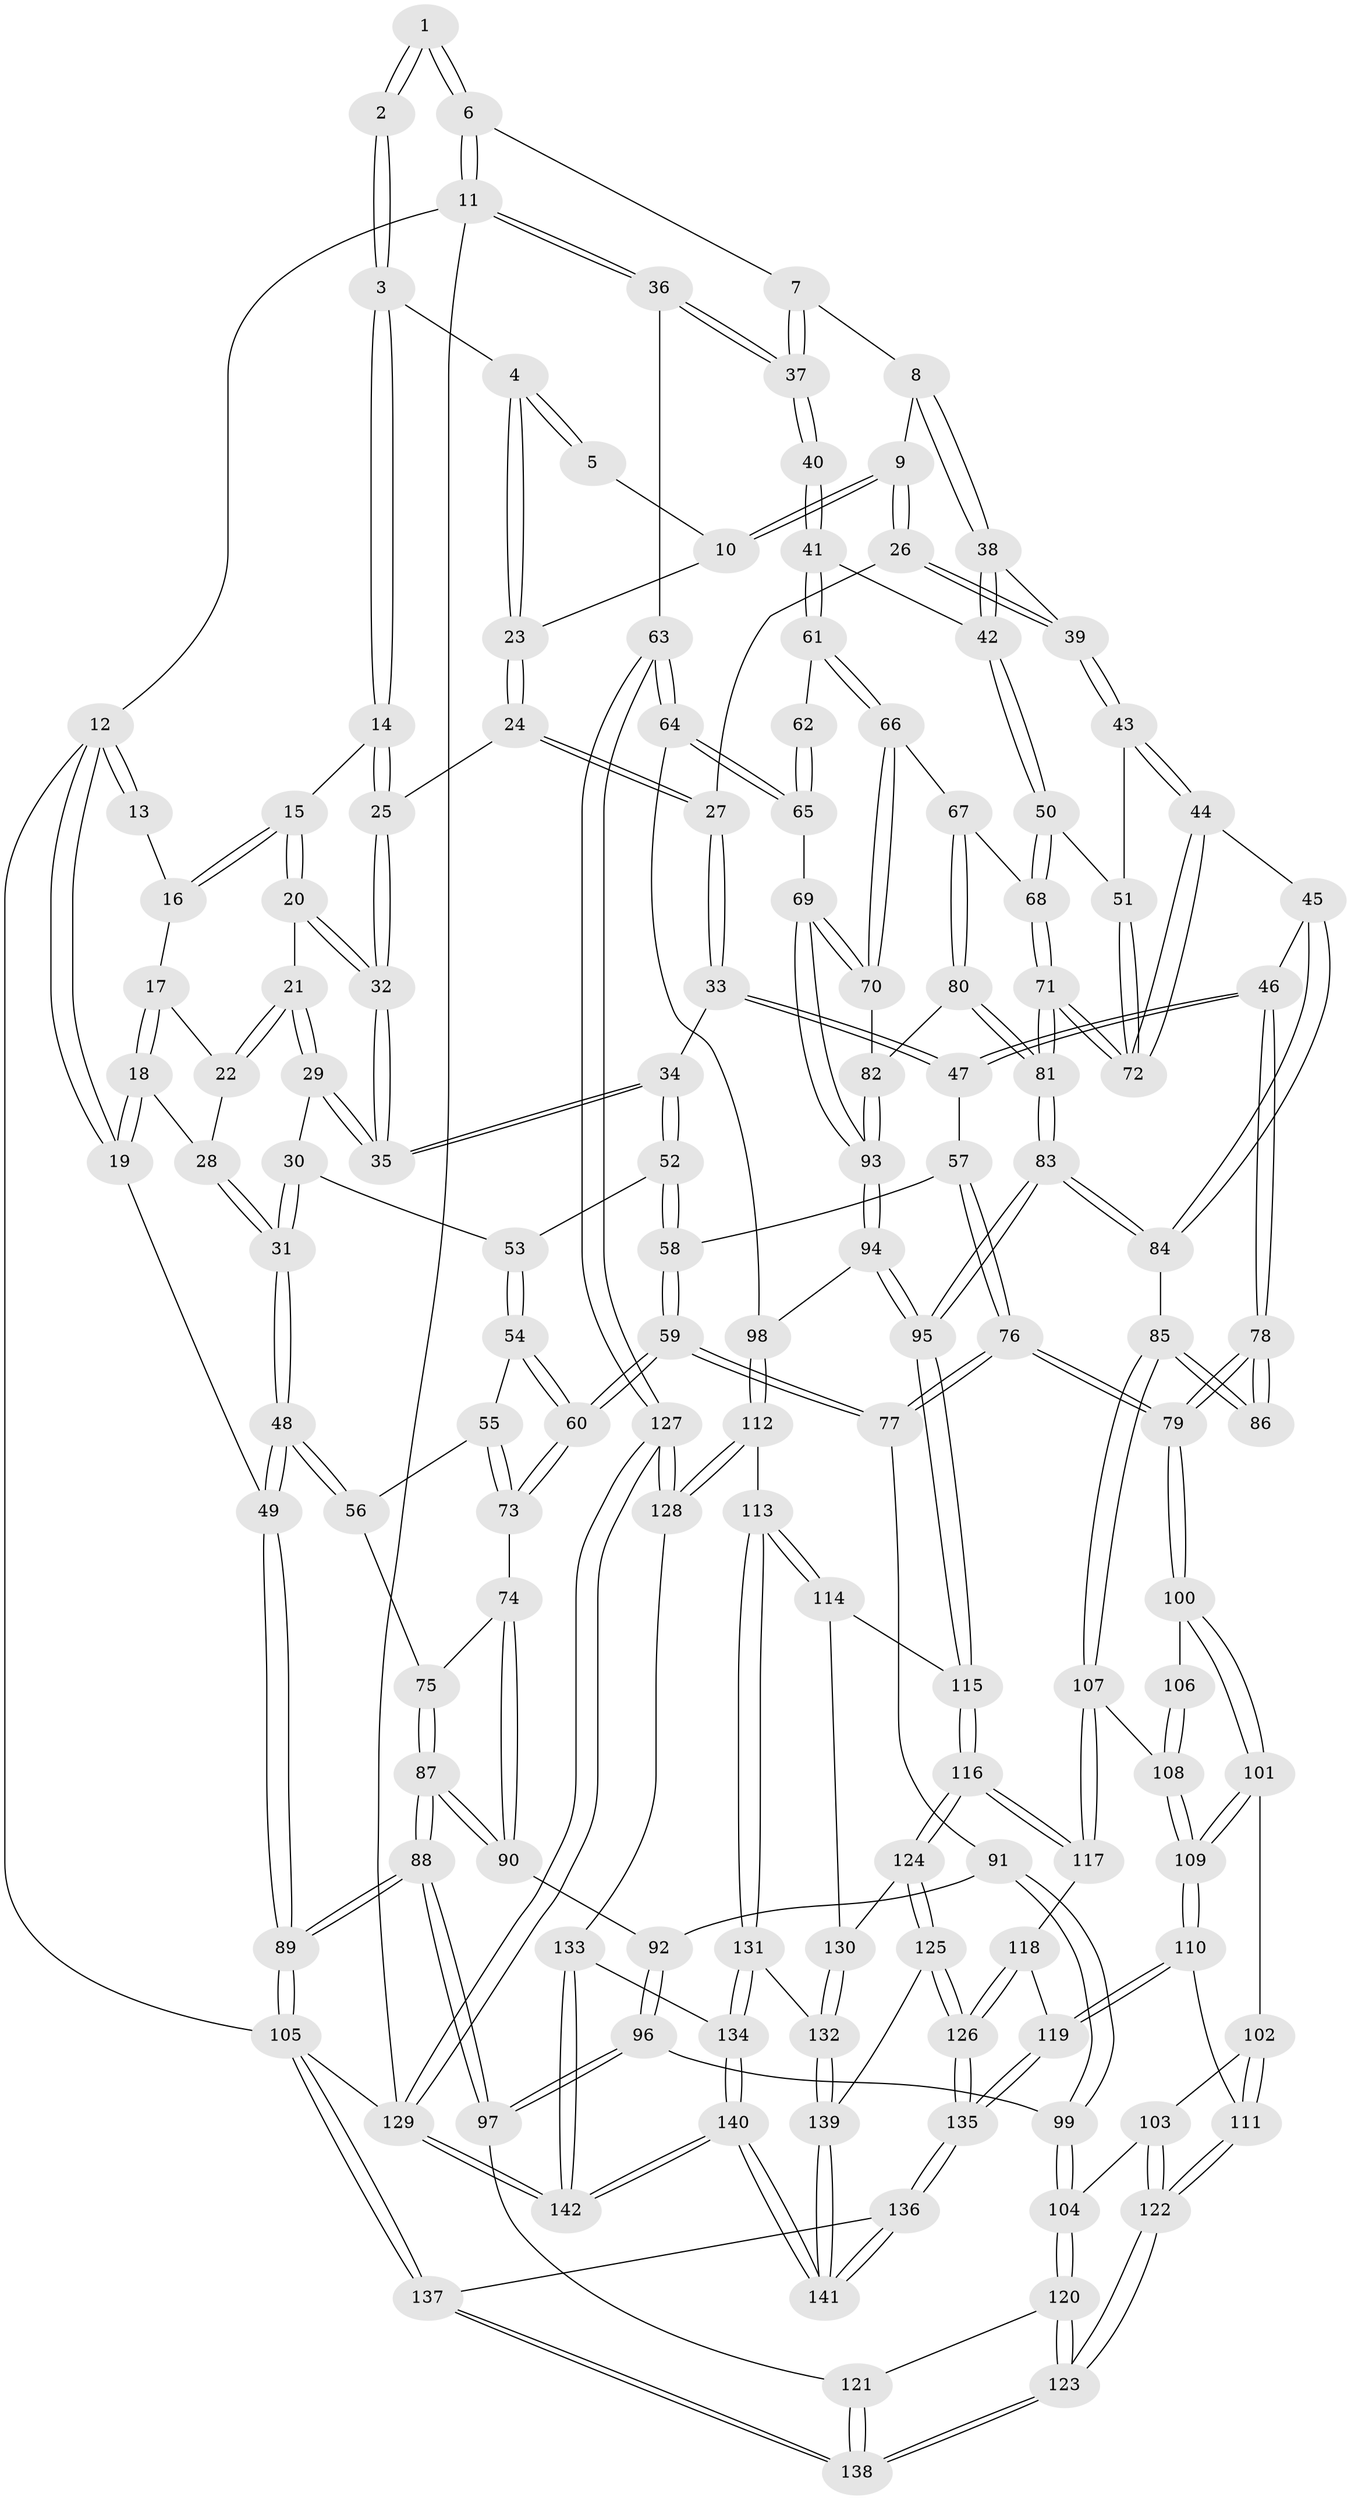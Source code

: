 // coarse degree distribution, {4: 0.3838383838383838, 6: 0.06060606060606061, 2: 0.010101010101010102, 5: 0.42424242424242425, 3: 0.12121212121212122}
// Generated by graph-tools (version 1.1) at 2025/52/02/27/25 19:52:42]
// undirected, 142 vertices, 352 edges
graph export_dot {
graph [start="1"]
  node [color=gray90,style=filled];
  1 [pos="+0.5113130582637583+0"];
  2 [pos="+0.24479441166149216+0"];
  3 [pos="+0.2507728780613453+0"];
  4 [pos="+0.43108662028184075+0.0787140333987256"];
  5 [pos="+0.4925647383699029+0.02371233200838739"];
  6 [pos="+0.7601616584644127+0"];
  7 [pos="+0.7559846723454542+0.00460899604158056"];
  8 [pos="+0.7484312410836736+0.03351138192602844"];
  9 [pos="+0.5763807838241631+0.0905287940851952"];
  10 [pos="+0.5446275895881024+0.07553046505865293"];
  11 [pos="+1+0"];
  12 [pos="+0+0"];
  13 [pos="+0+0"];
  14 [pos="+0.2395299907957667+0.0019220522243951798"];
  15 [pos="+0.17579745498835678+0.10793803041653965"];
  16 [pos="+0.09315332541265453+0.08109017387070777"];
  17 [pos="+0.08003514829062477+0.0865988938468436"];
  18 [pos="+0+0"];
  19 [pos="+0+0"];
  20 [pos="+0.17003276499550254+0.13012606620877315"];
  21 [pos="+0.13955499512650807+0.1610799720334566"];
  22 [pos="+0.06671824102467522+0.13222220635352042"];
  23 [pos="+0.43201189800755974+0.09207193956364068"];
  24 [pos="+0.4237873884680848+0.13394608691426202"];
  25 [pos="+0.3319255721865115+0.14497608189164418"];
  26 [pos="+0.4952442521049859+0.18897758071033668"];
  27 [pos="+0.46731227541205533+0.18160365562472675"];
  28 [pos="+0.06034500220832106+0.13244546593418666"];
  29 [pos="+0.12407542105572503+0.20729651657662732"];
  30 [pos="+0.10380255081710996+0.24521732709241728"];
  31 [pos="+0.0006756892297443959+0.28111283396086956"];
  32 [pos="+0.2903789060837326+0.23955222435336518"];
  33 [pos="+0.38564556198153804+0.2742287709168118"];
  34 [pos="+0.29112763710551615+0.24805766085215322"];
  35 [pos="+0.2905034102967464+0.2438872876864393"];
  36 [pos="+1+0.16143818545076916"];
  37 [pos="+1+0.1678108718267941"];
  38 [pos="+0.756239173901927+0.10664907060674941"];
  39 [pos="+0.5376115489125322+0.2434017496277374"];
  40 [pos="+1+0.21333331784534307"];
  41 [pos="+0.8092522022606831+0.21888704287531985"];
  42 [pos="+0.7916228539512623+0.2121838504018861"];
  43 [pos="+0.5500283689272616+0.30955464869929483"];
  44 [pos="+0.5498944175949927+0.3098335324466804"];
  45 [pos="+0.5104802561907821+0.350752560954185"];
  46 [pos="+0.49754841462897137+0.3569242353776802"];
  47 [pos="+0.4221115765950986+0.33485267476771735"];
  48 [pos="+0+0.29974684104304417"];
  49 [pos="+0+0.29951347366205305"];
  50 [pos="+0.7801542007886152+0.23112799219642988"];
  51 [pos="+0.7215893494556339+0.28430123824644044"];
  52 [pos="+0.2802484731426099+0.2655809311639589"];
  53 [pos="+0.14823940405649474+0.27687022678947276"];
  54 [pos="+0.16508886628303407+0.3430874912469372"];
  55 [pos="+0.08349918621742969+0.35967605228954524"];
  56 [pos="+0.04455508016717929+0.3626545497459391"];
  57 [pos="+0.3567950715664889+0.390480625034703"];
  58 [pos="+0.2695638231522479+0.3451308834989536"];
  59 [pos="+0.22395481844739112+0.39130776502789943"];
  60 [pos="+0.20590177539761817+0.3892518464462241"];
  61 [pos="+0.8898312729496963+0.3278272253159376"];
  62 [pos="+0.9593481221545207+0.33520166058690243"];
  63 [pos="+1+0.4869159130566958"];
  64 [pos="+1+0.4868819455147194"];
  65 [pos="+1+0.44266555157664234"];
  66 [pos="+0.8927663903639372+0.3731077476381401"];
  67 [pos="+0.8400014271896816+0.41037366488506255"];
  68 [pos="+0.8054829984845342+0.3877338851923216"];
  69 [pos="+0.9952356359561748+0.44447146608655547"];
  70 [pos="+0.9273909192611327+0.41311886371039375"];
  71 [pos="+0.6896040850106768+0.504075198841124"];
  72 [pos="+0.683490622434441+0.44824444011905656"];
  73 [pos="+0.18708365316267636+0.3995333208972556"];
  74 [pos="+0.15990345986553114+0.4178625598014741"];
  75 [pos="+0.07124088666859107+0.401871823496275"];
  76 [pos="+0.36507314642915667+0.4958249066145864"];
  77 [pos="+0.25593002535960113+0.4775466317720996"];
  78 [pos="+0.47401010755830014+0.4349286834648992"];
  79 [pos="+0.38084217963876865+0.510440406022315"];
  80 [pos="+0.8474610217169123+0.4413579207867391"];
  81 [pos="+0.6878655102265663+0.5167052413986049"];
  82 [pos="+0.8575012244313613+0.44963140142435887"];
  83 [pos="+0.682408489615236+0.5340229614597684"];
  84 [pos="+0.6545617485437711+0.539546111101122"];
  85 [pos="+0.6363985126729012+0.5479890458952494"];
  86 [pos="+0.5613717324321397+0.519862304755763"];
  87 [pos="+0.07824042063459616+0.49638490884454"];
  88 [pos="+0+0.6548819767362825"];
  89 [pos="+0+0.6686617777734282"];
  90 [pos="+0.13622602333631056+0.48263529417319667"];
  91 [pos="+0.2417207692365108+0.4940134765630937"];
  92 [pos="+0.17790861835925464+0.5090211242623107"];
  93 [pos="+0.8827053220791318+0.5159197596408988"];
  94 [pos="+0.8630727919477509+0.5603992404934783"];
  95 [pos="+0.7179484362106603+0.5639514393486769"];
  96 [pos="+0.14443058417602567+0.6227194625902036"];
  97 [pos="+0.003027557075531767+0.6671721694745653"];
  98 [pos="+0.8953915029187103+0.5927428771347301"];
  99 [pos="+0.23992948000496256+0.6285412314719362"];
  100 [pos="+0.3846155231781895+0.5258177971181118"];
  101 [pos="+0.3799099197323673+0.5543272739105435"];
  102 [pos="+0.3371058631561831+0.5996766713971435"];
  103 [pos="+0.2798431278321785+0.6364679325298184"];
  104 [pos="+0.2583841821547088+0.6395296069713517"];
  105 [pos="+0+1"];
  106 [pos="+0.45140859454987414+0.5364170398524652"];
  107 [pos="+0.5913857026795591+0.6029339595041525"];
  108 [pos="+0.5303084934188219+0.6177447781344422"];
  109 [pos="+0.46142187782460836+0.6530412558933265"];
  110 [pos="+0.44493857323555996+0.7244388072695513"];
  111 [pos="+0.4170479324050393+0.7331384833471845"];
  112 [pos="+0.9196640410526775+0.6913883057331587"];
  113 [pos="+0.8370954589671689+0.7283712734365436"];
  114 [pos="+0.7799040606538719+0.6947218850958262"];
  115 [pos="+0.7407550159774171+0.6608863308311136"];
  116 [pos="+0.6634947191092243+0.7619167608000248"];
  117 [pos="+0.590288323479738+0.640017686320712"];
  118 [pos="+0.5684835556078274+0.6918504184552734"];
  119 [pos="+0.47081330109680736+0.7413940002390974"];
  120 [pos="+0.24355900717508217+0.7439204545322811"];
  121 [pos="+0.0768326226138224+0.7306553188954963"];
  122 [pos="+0.38369892599835975+0.7519352642180277"];
  123 [pos="+0.3022239361075951+0.8654805992077892"];
  124 [pos="+0.6595250971427167+0.7761135302369866"];
  125 [pos="+0.6367245383785025+0.8179129946177824"];
  126 [pos="+0.6040421527124383+0.826915405473619"];
  127 [pos="+1+0.78506516018605"];
  128 [pos="+1+0.7521224385879012"];
  129 [pos="+1+1"];
  130 [pos="+0.7443668255623099+0.7722077868308969"];
  131 [pos="+0.8207515081990832+0.8268234619024062"];
  132 [pos="+0.8085985925412135+0.82681085731334"];
  133 [pos="+0.903478836358274+0.8363834079823547"];
  134 [pos="+0.8458818285801791+0.8601435701533988"];
  135 [pos="+0.5575952081370824+0.8536294110362065"];
  136 [pos="+0.44642273592134535+1"];
  137 [pos="+0.2764236487056242+1"];
  138 [pos="+0.27290214346528924+1"];
  139 [pos="+0.693668476087201+0.8525291905491055"];
  140 [pos="+0.8747501889788535+1"];
  141 [pos="+0.8176198429354966+1"];
  142 [pos="+1+1"];
  1 -- 2;
  1 -- 2;
  1 -- 6;
  1 -- 6;
  2 -- 3;
  2 -- 3;
  3 -- 4;
  3 -- 14;
  3 -- 14;
  4 -- 5;
  4 -- 5;
  4 -- 23;
  4 -- 23;
  5 -- 10;
  6 -- 7;
  6 -- 11;
  6 -- 11;
  7 -- 8;
  7 -- 37;
  7 -- 37;
  8 -- 9;
  8 -- 38;
  8 -- 38;
  9 -- 10;
  9 -- 10;
  9 -- 26;
  9 -- 26;
  10 -- 23;
  11 -- 12;
  11 -- 36;
  11 -- 36;
  11 -- 129;
  12 -- 13;
  12 -- 13;
  12 -- 19;
  12 -- 19;
  12 -- 105;
  13 -- 16;
  14 -- 15;
  14 -- 25;
  14 -- 25;
  15 -- 16;
  15 -- 16;
  15 -- 20;
  15 -- 20;
  16 -- 17;
  17 -- 18;
  17 -- 18;
  17 -- 22;
  18 -- 19;
  18 -- 19;
  18 -- 28;
  19 -- 49;
  20 -- 21;
  20 -- 32;
  20 -- 32;
  21 -- 22;
  21 -- 22;
  21 -- 29;
  21 -- 29;
  22 -- 28;
  23 -- 24;
  23 -- 24;
  24 -- 25;
  24 -- 27;
  24 -- 27;
  25 -- 32;
  25 -- 32;
  26 -- 27;
  26 -- 39;
  26 -- 39;
  27 -- 33;
  27 -- 33;
  28 -- 31;
  28 -- 31;
  29 -- 30;
  29 -- 35;
  29 -- 35;
  30 -- 31;
  30 -- 31;
  30 -- 53;
  31 -- 48;
  31 -- 48;
  32 -- 35;
  32 -- 35;
  33 -- 34;
  33 -- 47;
  33 -- 47;
  34 -- 35;
  34 -- 35;
  34 -- 52;
  34 -- 52;
  36 -- 37;
  36 -- 37;
  36 -- 63;
  37 -- 40;
  37 -- 40;
  38 -- 39;
  38 -- 42;
  38 -- 42;
  39 -- 43;
  39 -- 43;
  40 -- 41;
  40 -- 41;
  41 -- 42;
  41 -- 61;
  41 -- 61;
  42 -- 50;
  42 -- 50;
  43 -- 44;
  43 -- 44;
  43 -- 51;
  44 -- 45;
  44 -- 72;
  44 -- 72;
  45 -- 46;
  45 -- 84;
  45 -- 84;
  46 -- 47;
  46 -- 47;
  46 -- 78;
  46 -- 78;
  47 -- 57;
  48 -- 49;
  48 -- 49;
  48 -- 56;
  48 -- 56;
  49 -- 89;
  49 -- 89;
  50 -- 51;
  50 -- 68;
  50 -- 68;
  51 -- 72;
  51 -- 72;
  52 -- 53;
  52 -- 58;
  52 -- 58;
  53 -- 54;
  53 -- 54;
  54 -- 55;
  54 -- 60;
  54 -- 60;
  55 -- 56;
  55 -- 73;
  55 -- 73;
  56 -- 75;
  57 -- 58;
  57 -- 76;
  57 -- 76;
  58 -- 59;
  58 -- 59;
  59 -- 60;
  59 -- 60;
  59 -- 77;
  59 -- 77;
  60 -- 73;
  60 -- 73;
  61 -- 62;
  61 -- 66;
  61 -- 66;
  62 -- 65;
  62 -- 65;
  63 -- 64;
  63 -- 64;
  63 -- 127;
  63 -- 127;
  64 -- 65;
  64 -- 65;
  64 -- 98;
  65 -- 69;
  66 -- 67;
  66 -- 70;
  66 -- 70;
  67 -- 68;
  67 -- 80;
  67 -- 80;
  68 -- 71;
  68 -- 71;
  69 -- 70;
  69 -- 70;
  69 -- 93;
  69 -- 93;
  70 -- 82;
  71 -- 72;
  71 -- 72;
  71 -- 81;
  71 -- 81;
  73 -- 74;
  74 -- 75;
  74 -- 90;
  74 -- 90;
  75 -- 87;
  75 -- 87;
  76 -- 77;
  76 -- 77;
  76 -- 79;
  76 -- 79;
  77 -- 91;
  78 -- 79;
  78 -- 79;
  78 -- 86;
  78 -- 86;
  79 -- 100;
  79 -- 100;
  80 -- 81;
  80 -- 81;
  80 -- 82;
  81 -- 83;
  81 -- 83;
  82 -- 93;
  82 -- 93;
  83 -- 84;
  83 -- 84;
  83 -- 95;
  83 -- 95;
  84 -- 85;
  85 -- 86;
  85 -- 86;
  85 -- 107;
  85 -- 107;
  87 -- 88;
  87 -- 88;
  87 -- 90;
  87 -- 90;
  88 -- 89;
  88 -- 89;
  88 -- 97;
  88 -- 97;
  89 -- 105;
  89 -- 105;
  90 -- 92;
  91 -- 92;
  91 -- 99;
  91 -- 99;
  92 -- 96;
  92 -- 96;
  93 -- 94;
  93 -- 94;
  94 -- 95;
  94 -- 95;
  94 -- 98;
  95 -- 115;
  95 -- 115;
  96 -- 97;
  96 -- 97;
  96 -- 99;
  97 -- 121;
  98 -- 112;
  98 -- 112;
  99 -- 104;
  99 -- 104;
  100 -- 101;
  100 -- 101;
  100 -- 106;
  101 -- 102;
  101 -- 109;
  101 -- 109;
  102 -- 103;
  102 -- 111;
  102 -- 111;
  103 -- 104;
  103 -- 122;
  103 -- 122;
  104 -- 120;
  104 -- 120;
  105 -- 137;
  105 -- 137;
  105 -- 129;
  106 -- 108;
  106 -- 108;
  107 -- 108;
  107 -- 117;
  107 -- 117;
  108 -- 109;
  108 -- 109;
  109 -- 110;
  109 -- 110;
  110 -- 111;
  110 -- 119;
  110 -- 119;
  111 -- 122;
  111 -- 122;
  112 -- 113;
  112 -- 128;
  112 -- 128;
  113 -- 114;
  113 -- 114;
  113 -- 131;
  113 -- 131;
  114 -- 115;
  114 -- 130;
  115 -- 116;
  115 -- 116;
  116 -- 117;
  116 -- 117;
  116 -- 124;
  116 -- 124;
  117 -- 118;
  118 -- 119;
  118 -- 126;
  118 -- 126;
  119 -- 135;
  119 -- 135;
  120 -- 121;
  120 -- 123;
  120 -- 123;
  121 -- 138;
  121 -- 138;
  122 -- 123;
  122 -- 123;
  123 -- 138;
  123 -- 138;
  124 -- 125;
  124 -- 125;
  124 -- 130;
  125 -- 126;
  125 -- 126;
  125 -- 139;
  126 -- 135;
  126 -- 135;
  127 -- 128;
  127 -- 128;
  127 -- 129;
  127 -- 129;
  128 -- 133;
  129 -- 142;
  129 -- 142;
  130 -- 132;
  130 -- 132;
  131 -- 132;
  131 -- 134;
  131 -- 134;
  132 -- 139;
  132 -- 139;
  133 -- 134;
  133 -- 142;
  133 -- 142;
  134 -- 140;
  134 -- 140;
  135 -- 136;
  135 -- 136;
  136 -- 137;
  136 -- 141;
  136 -- 141;
  137 -- 138;
  137 -- 138;
  139 -- 141;
  139 -- 141;
  140 -- 141;
  140 -- 141;
  140 -- 142;
  140 -- 142;
}
